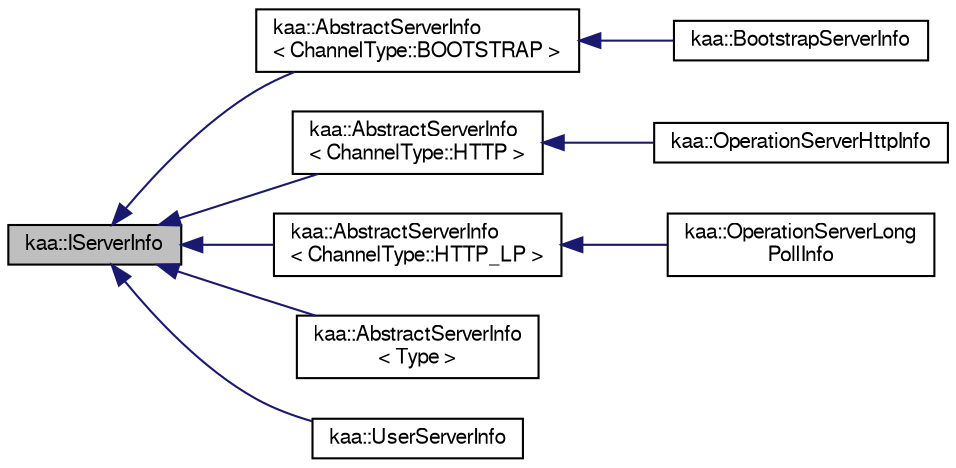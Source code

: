 digraph "kaa::IServerInfo"
{
  bgcolor="transparent";
  edge [fontname="FreeSans",fontsize="10",labelfontname="FreeSans",labelfontsize="10"];
  node [fontname="FreeSans",fontsize="10",shape=record];
  rankdir="LR";
  Node1 [label="kaa::IServerInfo",height=0.2,width=0.4,color="black", fillcolor="grey75", style="filled" fontcolor="black"];
  Node1 -> Node2 [dir="back",color="midnightblue",fontsize="10",style="solid",fontname="FreeSans"];
  Node2 [label="kaa::AbstractServerInfo\l\< ChannelType::BOOTSTRAP \>",height=0.2,width=0.4,color="black",URL="$classkaa_1_1AbstractServerInfo.html"];
  Node2 -> Node3 [dir="back",color="midnightblue",fontsize="10",style="solid",fontname="FreeSans"];
  Node3 [label="kaa::BootstrapServerInfo",height=0.2,width=0.4,color="black",URL="$classkaa_1_1BootstrapServerInfo.html"];
  Node1 -> Node4 [dir="back",color="midnightblue",fontsize="10",style="solid",fontname="FreeSans"];
  Node4 [label="kaa::AbstractServerInfo\l\< ChannelType::HTTP \>",height=0.2,width=0.4,color="black",URL="$classkaa_1_1AbstractServerInfo.html"];
  Node4 -> Node5 [dir="back",color="midnightblue",fontsize="10",style="solid",fontname="FreeSans"];
  Node5 [label="kaa::OperationServerHttpInfo",height=0.2,width=0.4,color="black",URL="$classkaa_1_1OperationServerHttpInfo.html"];
  Node1 -> Node6 [dir="back",color="midnightblue",fontsize="10",style="solid",fontname="FreeSans"];
  Node6 [label="kaa::AbstractServerInfo\l\< ChannelType::HTTP_LP \>",height=0.2,width=0.4,color="black",URL="$classkaa_1_1AbstractServerInfo.html"];
  Node6 -> Node7 [dir="back",color="midnightblue",fontsize="10",style="solid",fontname="FreeSans"];
  Node7 [label="kaa::OperationServerLong\lPollInfo",height=0.2,width=0.4,color="black",URL="$classkaa_1_1OperationServerLongPollInfo.html"];
  Node1 -> Node8 [dir="back",color="midnightblue",fontsize="10",style="solid",fontname="FreeSans"];
  Node8 [label="kaa::AbstractServerInfo\l\< Type \>",height=0.2,width=0.4,color="black",URL="$classkaa_1_1AbstractServerInfo.html"];
  Node1 -> Node9 [dir="back",color="midnightblue",fontsize="10",style="solid",fontname="FreeSans"];
  Node9 [label="kaa::UserServerInfo",height=0.2,width=0.4,color="black",URL="$classkaa_1_1UserServerInfo.html"];
}
